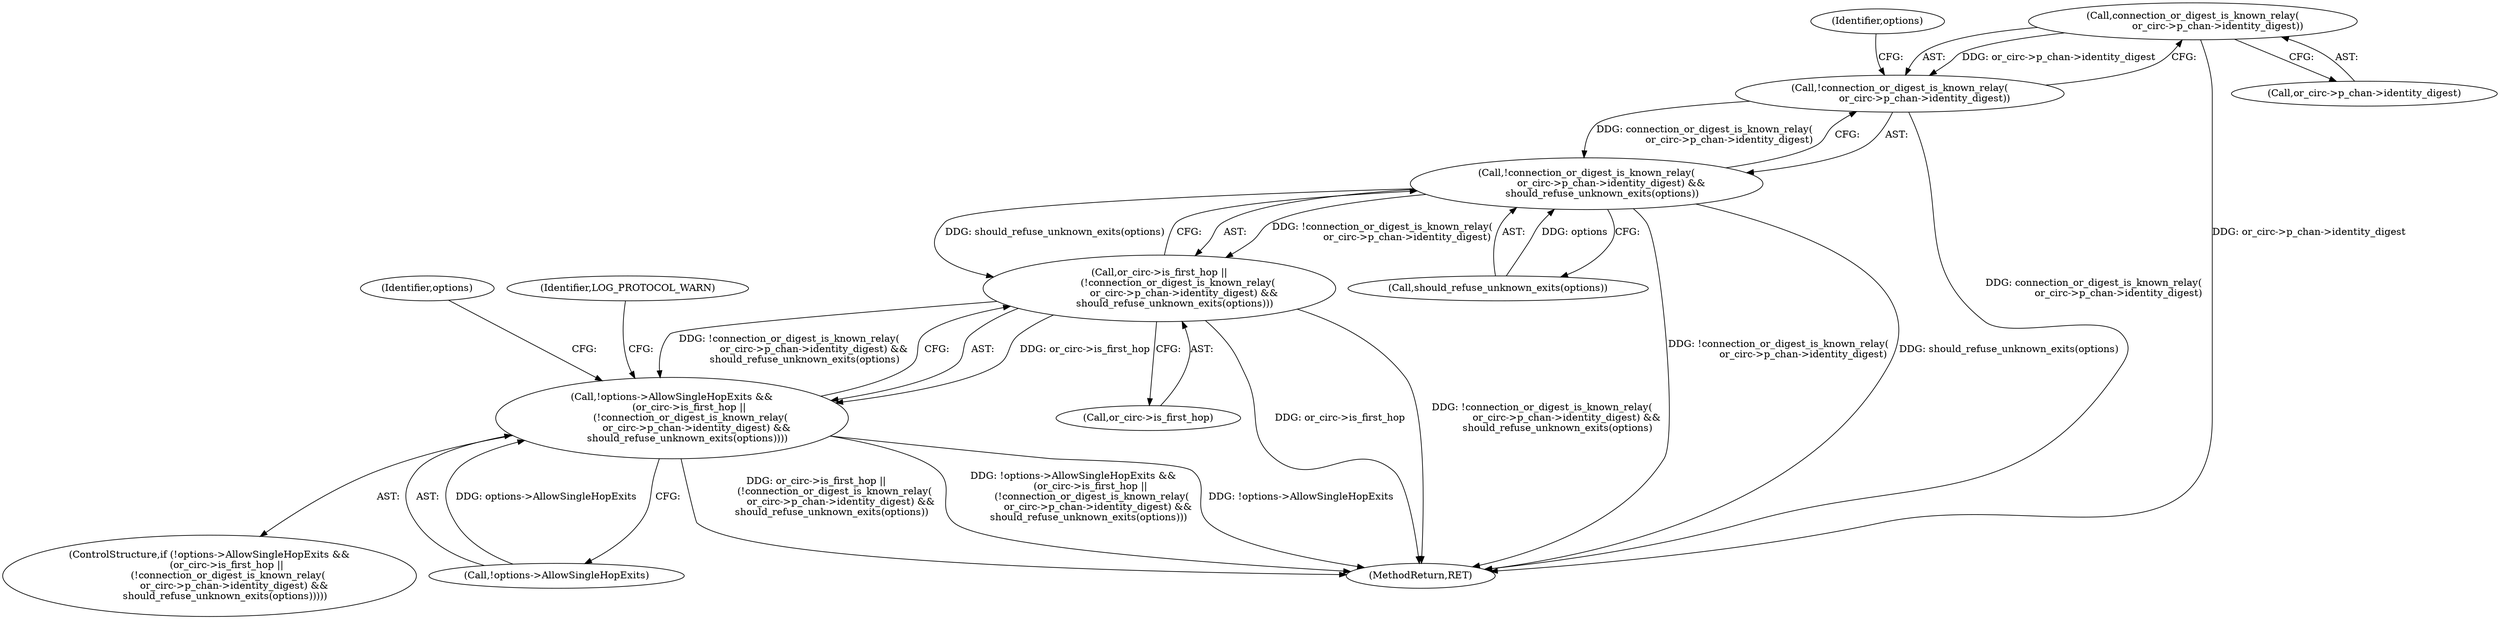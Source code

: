 digraph "0_tor_79b59a2dfcb68897ee89d98587d09e55f07e68d7@API" {
"1000270" [label="(Call,connection_or_digest_is_known_relay(\n                or_circ->p_chan->identity_digest))"];
"1000269" [label="(Call,!connection_or_digest_is_known_relay(\n                or_circ->p_chan->identity_digest))"];
"1000268" [label="(Call,!connection_or_digest_is_known_relay(\n                or_circ->p_chan->identity_digest) &&\n          should_refuse_unknown_exits(options))"];
"1000264" [label="(Call,or_circ->is_first_hop ||\n            (!connection_or_digest_is_known_relay(\n                or_circ->p_chan->identity_digest) &&\n          should_refuse_unknown_exits(options)))"];
"1000259" [label="(Call,!options->AllowSingleHopExits &&\n           (or_circ->is_first_hop ||\n            (!connection_or_digest_is_known_relay(\n                or_circ->p_chan->identity_digest) &&\n          should_refuse_unknown_exits(options))))"];
"1000264" [label="(Call,or_circ->is_first_hop ||\n            (!connection_or_digest_is_known_relay(\n                or_circ->p_chan->identity_digest) &&\n          should_refuse_unknown_exits(options)))"];
"1000280" [label="(Identifier,LOG_PROTOCOL_WARN)"];
"1000268" [label="(Call,!connection_or_digest_is_known_relay(\n                or_circ->p_chan->identity_digest) &&\n          should_refuse_unknown_exits(options))"];
"1000697" [label="(MethodReturn,RET)"];
"1000277" [label="(Identifier,options)"];
"1000271" [label="(Call,or_circ->p_chan->identity_digest)"];
"1000259" [label="(Call,!options->AllowSingleHopExits &&\n           (or_circ->is_first_hop ||\n            (!connection_or_digest_is_known_relay(\n                or_circ->p_chan->identity_digest) &&\n          should_refuse_unknown_exits(options))))"];
"1000276" [label="(Call,should_refuse_unknown_exits(options))"];
"1000265" [label="(Call,or_circ->is_first_hop)"];
"1000258" [label="(ControlStructure,if (!options->AllowSingleHopExits &&\n           (or_circ->is_first_hop ||\n            (!connection_or_digest_is_known_relay(\n                or_circ->p_chan->identity_digest) &&\n          should_refuse_unknown_exits(options)))))"];
"1000270" [label="(Call,connection_or_digest_is_known_relay(\n                or_circ->p_chan->identity_digest))"];
"1000260" [label="(Call,!options->AllowSingleHopExits)"];
"1000381" [label="(Identifier,options)"];
"1000269" [label="(Call,!connection_or_digest_is_known_relay(\n                or_circ->p_chan->identity_digest))"];
"1000270" -> "1000269"  [label="AST: "];
"1000270" -> "1000271"  [label="CFG: "];
"1000271" -> "1000270"  [label="AST: "];
"1000269" -> "1000270"  [label="CFG: "];
"1000270" -> "1000697"  [label="DDG: or_circ->p_chan->identity_digest"];
"1000270" -> "1000269"  [label="DDG: or_circ->p_chan->identity_digest"];
"1000269" -> "1000268"  [label="AST: "];
"1000277" -> "1000269"  [label="CFG: "];
"1000268" -> "1000269"  [label="CFG: "];
"1000269" -> "1000697"  [label="DDG: connection_or_digest_is_known_relay(\n                or_circ->p_chan->identity_digest)"];
"1000269" -> "1000268"  [label="DDG: connection_or_digest_is_known_relay(\n                or_circ->p_chan->identity_digest)"];
"1000268" -> "1000264"  [label="AST: "];
"1000268" -> "1000276"  [label="CFG: "];
"1000276" -> "1000268"  [label="AST: "];
"1000264" -> "1000268"  [label="CFG: "];
"1000268" -> "1000697"  [label="DDG: !connection_or_digest_is_known_relay(\n                or_circ->p_chan->identity_digest)"];
"1000268" -> "1000697"  [label="DDG: should_refuse_unknown_exits(options)"];
"1000268" -> "1000264"  [label="DDG: !connection_or_digest_is_known_relay(\n                or_circ->p_chan->identity_digest)"];
"1000268" -> "1000264"  [label="DDG: should_refuse_unknown_exits(options)"];
"1000276" -> "1000268"  [label="DDG: options"];
"1000264" -> "1000259"  [label="AST: "];
"1000264" -> "1000265"  [label="CFG: "];
"1000265" -> "1000264"  [label="AST: "];
"1000259" -> "1000264"  [label="CFG: "];
"1000264" -> "1000697"  [label="DDG: or_circ->is_first_hop"];
"1000264" -> "1000697"  [label="DDG: !connection_or_digest_is_known_relay(\n                or_circ->p_chan->identity_digest) &&\n          should_refuse_unknown_exits(options)"];
"1000264" -> "1000259"  [label="DDG: or_circ->is_first_hop"];
"1000264" -> "1000259"  [label="DDG: !connection_or_digest_is_known_relay(\n                or_circ->p_chan->identity_digest) &&\n          should_refuse_unknown_exits(options)"];
"1000259" -> "1000258"  [label="AST: "];
"1000259" -> "1000260"  [label="CFG: "];
"1000260" -> "1000259"  [label="AST: "];
"1000280" -> "1000259"  [label="CFG: "];
"1000381" -> "1000259"  [label="CFG: "];
"1000259" -> "1000697"  [label="DDG: !options->AllowSingleHopExits &&\n           (or_circ->is_first_hop ||\n            (!connection_or_digest_is_known_relay(\n                or_circ->p_chan->identity_digest) &&\n          should_refuse_unknown_exits(options)))"];
"1000259" -> "1000697"  [label="DDG: !options->AllowSingleHopExits"];
"1000259" -> "1000697"  [label="DDG: or_circ->is_first_hop ||\n            (!connection_or_digest_is_known_relay(\n                or_circ->p_chan->identity_digest) &&\n          should_refuse_unknown_exits(options))"];
"1000260" -> "1000259"  [label="DDG: options->AllowSingleHopExits"];
}
